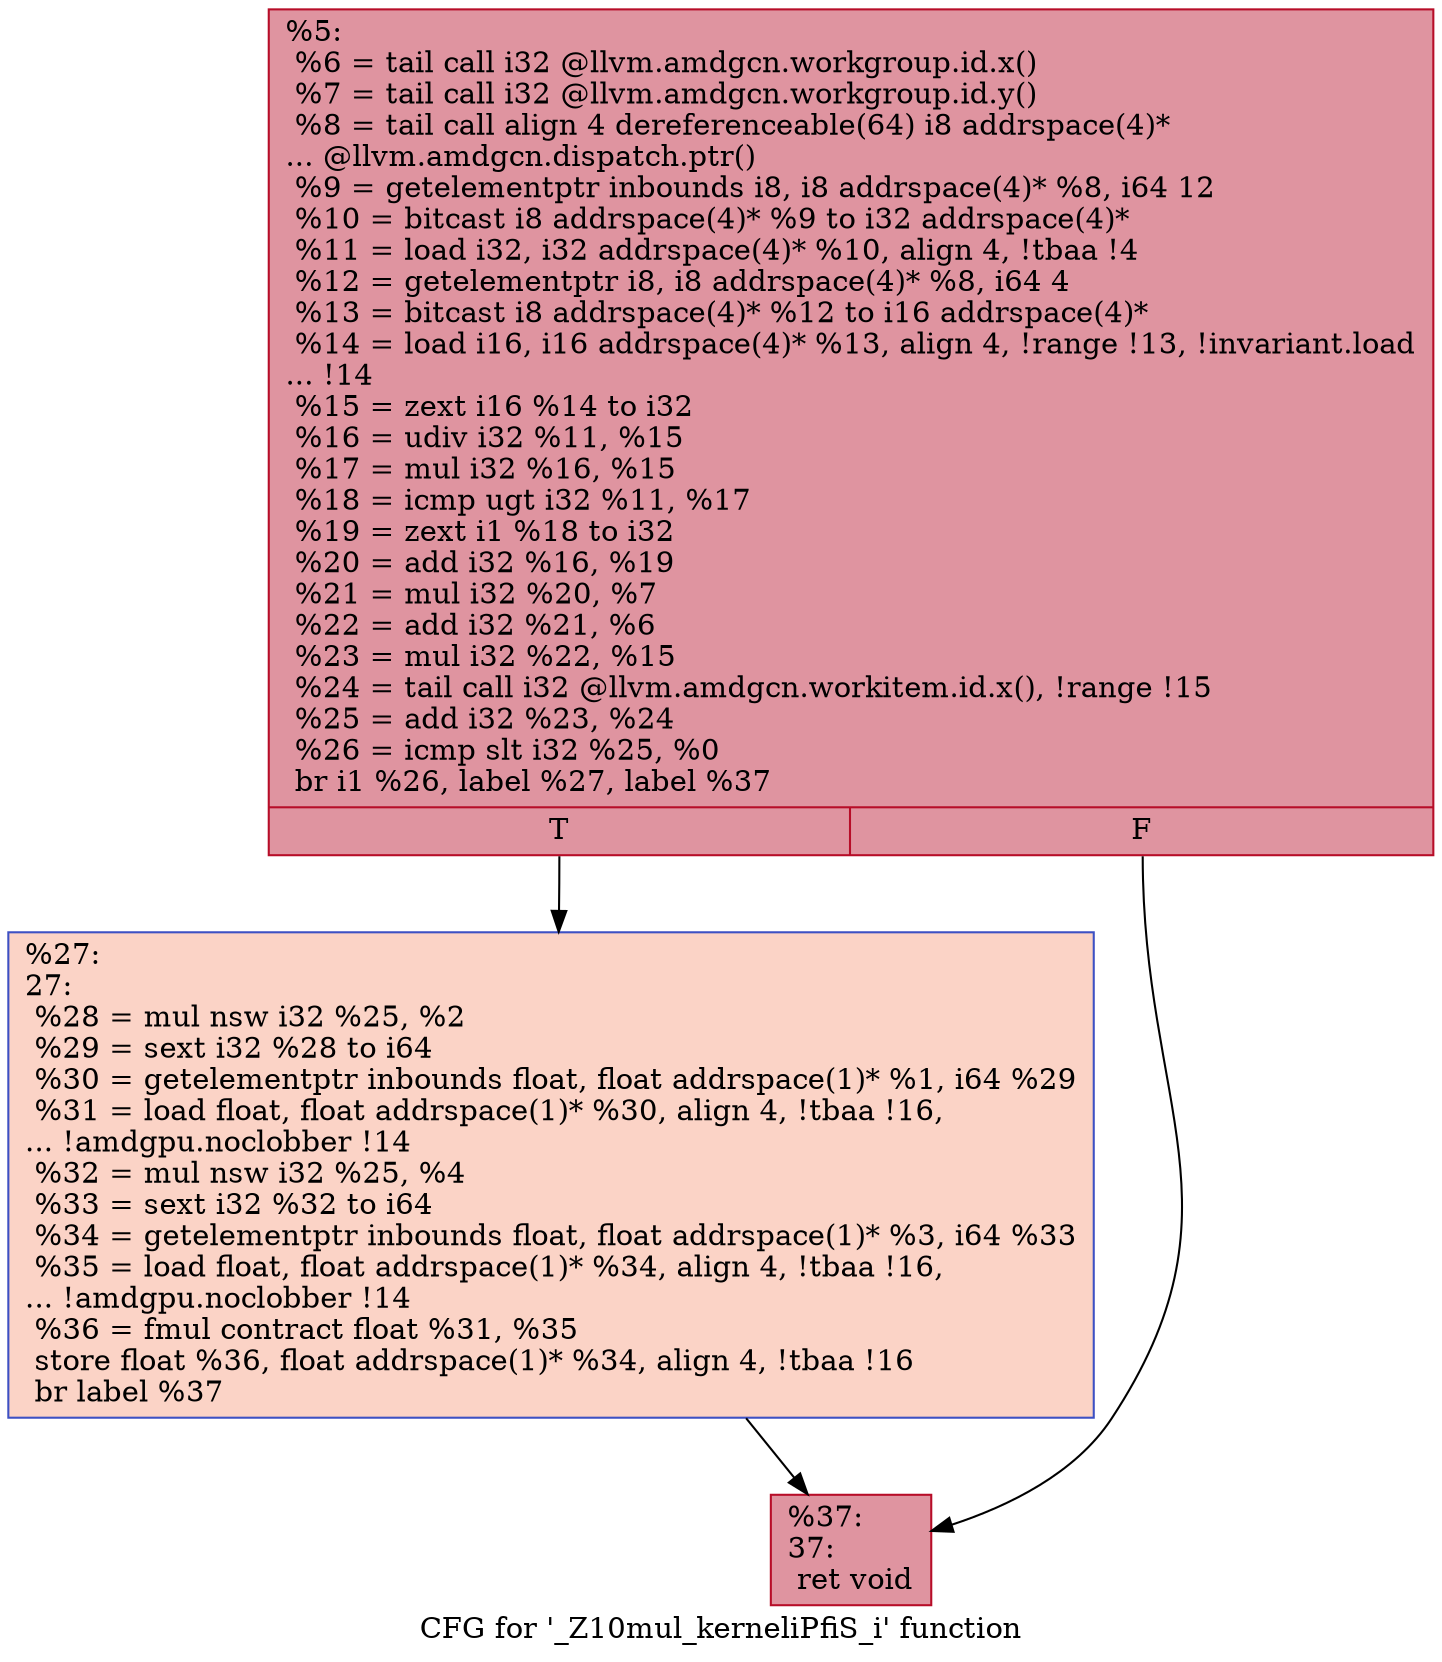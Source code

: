digraph "CFG for '_Z10mul_kerneliPfiS_i' function" {
	label="CFG for '_Z10mul_kerneliPfiS_i' function";

	Node0x64e3550 [shape=record,color="#b70d28ff", style=filled, fillcolor="#b70d2870",label="{%5:\l  %6 = tail call i32 @llvm.amdgcn.workgroup.id.x()\l  %7 = tail call i32 @llvm.amdgcn.workgroup.id.y()\l  %8 = tail call align 4 dereferenceable(64) i8 addrspace(4)*\l... @llvm.amdgcn.dispatch.ptr()\l  %9 = getelementptr inbounds i8, i8 addrspace(4)* %8, i64 12\l  %10 = bitcast i8 addrspace(4)* %9 to i32 addrspace(4)*\l  %11 = load i32, i32 addrspace(4)* %10, align 4, !tbaa !4\l  %12 = getelementptr i8, i8 addrspace(4)* %8, i64 4\l  %13 = bitcast i8 addrspace(4)* %12 to i16 addrspace(4)*\l  %14 = load i16, i16 addrspace(4)* %13, align 4, !range !13, !invariant.load\l... !14\l  %15 = zext i16 %14 to i32\l  %16 = udiv i32 %11, %15\l  %17 = mul i32 %16, %15\l  %18 = icmp ugt i32 %11, %17\l  %19 = zext i1 %18 to i32\l  %20 = add i32 %16, %19\l  %21 = mul i32 %20, %7\l  %22 = add i32 %21, %6\l  %23 = mul i32 %22, %15\l  %24 = tail call i32 @llvm.amdgcn.workitem.id.x(), !range !15\l  %25 = add i32 %23, %24\l  %26 = icmp slt i32 %25, %0\l  br i1 %26, label %27, label %37\l|{<s0>T|<s1>F}}"];
	Node0x64e3550:s0 -> Node0x64e5d80;
	Node0x64e3550:s1 -> Node0x64e5e10;
	Node0x64e5d80 [shape=record,color="#3d50c3ff", style=filled, fillcolor="#f59c7d70",label="{%27:\l27:                                               \l  %28 = mul nsw i32 %25, %2\l  %29 = sext i32 %28 to i64\l  %30 = getelementptr inbounds float, float addrspace(1)* %1, i64 %29\l  %31 = load float, float addrspace(1)* %30, align 4, !tbaa !16,\l... !amdgpu.noclobber !14\l  %32 = mul nsw i32 %25, %4\l  %33 = sext i32 %32 to i64\l  %34 = getelementptr inbounds float, float addrspace(1)* %3, i64 %33\l  %35 = load float, float addrspace(1)* %34, align 4, !tbaa !16,\l... !amdgpu.noclobber !14\l  %36 = fmul contract float %31, %35\l  store float %36, float addrspace(1)* %34, align 4, !tbaa !16\l  br label %37\l}"];
	Node0x64e5d80 -> Node0x64e5e10;
	Node0x64e5e10 [shape=record,color="#b70d28ff", style=filled, fillcolor="#b70d2870",label="{%37:\l37:                                               \l  ret void\l}"];
}
